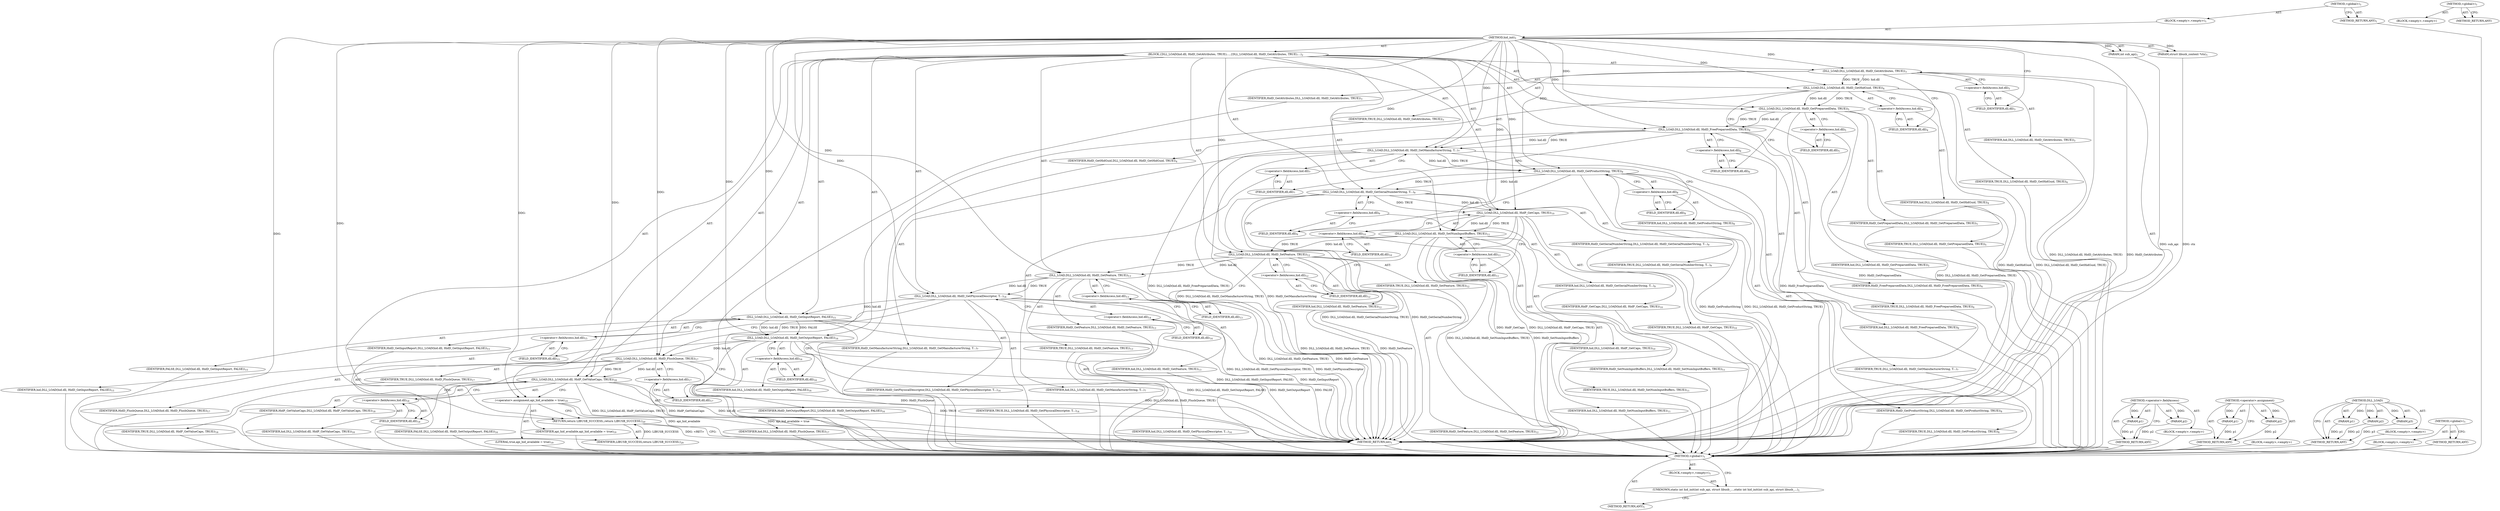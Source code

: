 digraph "&lt;global&gt;" {
vulnerable_6 [label=<(METHOD,&lt;global&gt;)<SUB>1</SUB>>];
vulnerable_7 [label=<(BLOCK,&lt;empty&gt;,&lt;empty&gt;)<SUB>1</SUB>>];
vulnerable_8 [label=<(METHOD,hid_init)<SUB>1</SUB>>];
vulnerable_9 [label=<(PARAM,int sub_api)<SUB>1</SUB>>];
vulnerable_10 [label=<(PARAM,struct libusb_context *ctx)<SUB>1</SUB>>];
vulnerable_11 [label=<(BLOCK,{
	DLL_LOAD(hid.dll, HidD_GetAttributes, TRUE);...,{
	DLL_LOAD(hid.dll, HidD_GetAttributes, TRUE);...)<SUB>2</SUB>>];
vulnerable_12 [label=<(DLL_LOAD,DLL_LOAD(hid.dll, HidD_GetAttributes, TRUE))<SUB>3</SUB>>];
vulnerable_13 [label=<(&lt;operator&gt;.fieldAccess,hid.dll)<SUB>3</SUB>>];
vulnerable_14 [label=<(IDENTIFIER,hid,DLL_LOAD(hid.dll, HidD_GetAttributes, TRUE))<SUB>3</SUB>>];
vulnerable_15 [label=<(FIELD_IDENTIFIER,dll,dll)<SUB>3</SUB>>];
vulnerable_16 [label=<(IDENTIFIER,HidD_GetAttributes,DLL_LOAD(hid.dll, HidD_GetAttributes, TRUE))<SUB>3</SUB>>];
vulnerable_17 [label=<(IDENTIFIER,TRUE,DLL_LOAD(hid.dll, HidD_GetAttributes, TRUE))<SUB>3</SUB>>];
vulnerable_18 [label=<(DLL_LOAD,DLL_LOAD(hid.dll, HidD_GetHidGuid, TRUE))<SUB>4</SUB>>];
vulnerable_19 [label=<(&lt;operator&gt;.fieldAccess,hid.dll)<SUB>4</SUB>>];
vulnerable_20 [label=<(IDENTIFIER,hid,DLL_LOAD(hid.dll, HidD_GetHidGuid, TRUE))<SUB>4</SUB>>];
vulnerable_21 [label=<(FIELD_IDENTIFIER,dll,dll)<SUB>4</SUB>>];
vulnerable_22 [label=<(IDENTIFIER,HidD_GetHidGuid,DLL_LOAD(hid.dll, HidD_GetHidGuid, TRUE))<SUB>4</SUB>>];
vulnerable_23 [label=<(IDENTIFIER,TRUE,DLL_LOAD(hid.dll, HidD_GetHidGuid, TRUE))<SUB>4</SUB>>];
vulnerable_24 [label=<(DLL_LOAD,DLL_LOAD(hid.dll, HidD_GetPreparsedData, TRUE))<SUB>5</SUB>>];
vulnerable_25 [label=<(&lt;operator&gt;.fieldAccess,hid.dll)<SUB>5</SUB>>];
vulnerable_26 [label=<(IDENTIFIER,hid,DLL_LOAD(hid.dll, HidD_GetPreparsedData, TRUE))<SUB>5</SUB>>];
vulnerable_27 [label=<(FIELD_IDENTIFIER,dll,dll)<SUB>5</SUB>>];
vulnerable_28 [label=<(IDENTIFIER,HidD_GetPreparsedData,DLL_LOAD(hid.dll, HidD_GetPreparsedData, TRUE))<SUB>5</SUB>>];
vulnerable_29 [label=<(IDENTIFIER,TRUE,DLL_LOAD(hid.dll, HidD_GetPreparsedData, TRUE))<SUB>5</SUB>>];
vulnerable_30 [label=<(DLL_LOAD,DLL_LOAD(hid.dll, HidD_FreePreparsedData, TRUE))<SUB>6</SUB>>];
vulnerable_31 [label=<(&lt;operator&gt;.fieldAccess,hid.dll)<SUB>6</SUB>>];
vulnerable_32 [label=<(IDENTIFIER,hid,DLL_LOAD(hid.dll, HidD_FreePreparsedData, TRUE))<SUB>6</SUB>>];
vulnerable_33 [label=<(FIELD_IDENTIFIER,dll,dll)<SUB>6</SUB>>];
vulnerable_34 [label=<(IDENTIFIER,HidD_FreePreparsedData,DLL_LOAD(hid.dll, HidD_FreePreparsedData, TRUE))<SUB>6</SUB>>];
vulnerable_35 [label=<(IDENTIFIER,TRUE,DLL_LOAD(hid.dll, HidD_FreePreparsedData, TRUE))<SUB>6</SUB>>];
vulnerable_36 [label=<(DLL_LOAD,DLL_LOAD(hid.dll, HidD_GetManufacturerString, T...)<SUB>7</SUB>>];
vulnerable_37 [label=<(&lt;operator&gt;.fieldAccess,hid.dll)<SUB>7</SUB>>];
vulnerable_38 [label=<(IDENTIFIER,hid,DLL_LOAD(hid.dll, HidD_GetManufacturerString, T...)<SUB>7</SUB>>];
vulnerable_39 [label=<(FIELD_IDENTIFIER,dll,dll)<SUB>7</SUB>>];
vulnerable_40 [label=<(IDENTIFIER,HidD_GetManufacturerString,DLL_LOAD(hid.dll, HidD_GetManufacturerString, T...)<SUB>7</SUB>>];
vulnerable_41 [label=<(IDENTIFIER,TRUE,DLL_LOAD(hid.dll, HidD_GetManufacturerString, T...)<SUB>7</SUB>>];
vulnerable_42 [label=<(DLL_LOAD,DLL_LOAD(hid.dll, HidD_GetProductString, TRUE))<SUB>8</SUB>>];
vulnerable_43 [label=<(&lt;operator&gt;.fieldAccess,hid.dll)<SUB>8</SUB>>];
vulnerable_44 [label=<(IDENTIFIER,hid,DLL_LOAD(hid.dll, HidD_GetProductString, TRUE))<SUB>8</SUB>>];
vulnerable_45 [label=<(FIELD_IDENTIFIER,dll,dll)<SUB>8</SUB>>];
vulnerable_46 [label=<(IDENTIFIER,HidD_GetProductString,DLL_LOAD(hid.dll, HidD_GetProductString, TRUE))<SUB>8</SUB>>];
vulnerable_47 [label=<(IDENTIFIER,TRUE,DLL_LOAD(hid.dll, HidD_GetProductString, TRUE))<SUB>8</SUB>>];
vulnerable_48 [label=<(DLL_LOAD,DLL_LOAD(hid.dll, HidD_GetSerialNumberString, T...)<SUB>9</SUB>>];
vulnerable_49 [label=<(&lt;operator&gt;.fieldAccess,hid.dll)<SUB>9</SUB>>];
vulnerable_50 [label=<(IDENTIFIER,hid,DLL_LOAD(hid.dll, HidD_GetSerialNumberString, T...)<SUB>9</SUB>>];
vulnerable_51 [label=<(FIELD_IDENTIFIER,dll,dll)<SUB>9</SUB>>];
vulnerable_52 [label=<(IDENTIFIER,HidD_GetSerialNumberString,DLL_LOAD(hid.dll, HidD_GetSerialNumberString, T...)<SUB>9</SUB>>];
vulnerable_53 [label=<(IDENTIFIER,TRUE,DLL_LOAD(hid.dll, HidD_GetSerialNumberString, T...)<SUB>9</SUB>>];
vulnerable_54 [label=<(DLL_LOAD,DLL_LOAD(hid.dll, HidP_GetCaps, TRUE))<SUB>10</SUB>>];
vulnerable_55 [label=<(&lt;operator&gt;.fieldAccess,hid.dll)<SUB>10</SUB>>];
vulnerable_56 [label=<(IDENTIFIER,hid,DLL_LOAD(hid.dll, HidP_GetCaps, TRUE))<SUB>10</SUB>>];
vulnerable_57 [label=<(FIELD_IDENTIFIER,dll,dll)<SUB>10</SUB>>];
vulnerable_58 [label=<(IDENTIFIER,HidP_GetCaps,DLL_LOAD(hid.dll, HidP_GetCaps, TRUE))<SUB>10</SUB>>];
vulnerable_59 [label=<(IDENTIFIER,TRUE,DLL_LOAD(hid.dll, HidP_GetCaps, TRUE))<SUB>10</SUB>>];
vulnerable_60 [label=<(DLL_LOAD,DLL_LOAD(hid.dll, HidD_SetNumInputBuffers, TRUE))<SUB>11</SUB>>];
vulnerable_61 [label=<(&lt;operator&gt;.fieldAccess,hid.dll)<SUB>11</SUB>>];
vulnerable_62 [label=<(IDENTIFIER,hid,DLL_LOAD(hid.dll, HidD_SetNumInputBuffers, TRUE))<SUB>11</SUB>>];
vulnerable_63 [label=<(FIELD_IDENTIFIER,dll,dll)<SUB>11</SUB>>];
vulnerable_64 [label=<(IDENTIFIER,HidD_SetNumInputBuffers,DLL_LOAD(hid.dll, HidD_SetNumInputBuffers, TRUE))<SUB>11</SUB>>];
vulnerable_65 [label=<(IDENTIFIER,TRUE,DLL_LOAD(hid.dll, HidD_SetNumInputBuffers, TRUE))<SUB>11</SUB>>];
vulnerable_66 [label=<(DLL_LOAD,DLL_LOAD(hid.dll, HidD_SetFeature, TRUE))<SUB>12</SUB>>];
vulnerable_67 [label=<(&lt;operator&gt;.fieldAccess,hid.dll)<SUB>12</SUB>>];
vulnerable_68 [label=<(IDENTIFIER,hid,DLL_LOAD(hid.dll, HidD_SetFeature, TRUE))<SUB>12</SUB>>];
vulnerable_69 [label=<(FIELD_IDENTIFIER,dll,dll)<SUB>12</SUB>>];
vulnerable_70 [label=<(IDENTIFIER,HidD_SetFeature,DLL_LOAD(hid.dll, HidD_SetFeature, TRUE))<SUB>12</SUB>>];
vulnerable_71 [label=<(IDENTIFIER,TRUE,DLL_LOAD(hid.dll, HidD_SetFeature, TRUE))<SUB>12</SUB>>];
vulnerable_72 [label=<(DLL_LOAD,DLL_LOAD(hid.dll, HidD_GetFeature, TRUE))<SUB>13</SUB>>];
vulnerable_73 [label=<(&lt;operator&gt;.fieldAccess,hid.dll)<SUB>13</SUB>>];
vulnerable_74 [label=<(IDENTIFIER,hid,DLL_LOAD(hid.dll, HidD_GetFeature, TRUE))<SUB>13</SUB>>];
vulnerable_75 [label=<(FIELD_IDENTIFIER,dll,dll)<SUB>13</SUB>>];
vulnerable_76 [label=<(IDENTIFIER,HidD_GetFeature,DLL_LOAD(hid.dll, HidD_GetFeature, TRUE))<SUB>13</SUB>>];
vulnerable_77 [label=<(IDENTIFIER,TRUE,DLL_LOAD(hid.dll, HidD_GetFeature, TRUE))<SUB>13</SUB>>];
vulnerable_78 [label=<(DLL_LOAD,DLL_LOAD(hid.dll, HidD_GetPhysicalDescriptor, T...)<SUB>14</SUB>>];
vulnerable_79 [label=<(&lt;operator&gt;.fieldAccess,hid.dll)<SUB>14</SUB>>];
vulnerable_80 [label=<(IDENTIFIER,hid,DLL_LOAD(hid.dll, HidD_GetPhysicalDescriptor, T...)<SUB>14</SUB>>];
vulnerable_81 [label=<(FIELD_IDENTIFIER,dll,dll)<SUB>14</SUB>>];
vulnerable_82 [label=<(IDENTIFIER,HidD_GetPhysicalDescriptor,DLL_LOAD(hid.dll, HidD_GetPhysicalDescriptor, T...)<SUB>14</SUB>>];
vulnerable_83 [label=<(IDENTIFIER,TRUE,DLL_LOAD(hid.dll, HidD_GetPhysicalDescriptor, T...)<SUB>14</SUB>>];
vulnerable_84 [label=<(DLL_LOAD,DLL_LOAD(hid.dll, HidD_GetInputReport, FALSE))<SUB>15</SUB>>];
vulnerable_85 [label=<(&lt;operator&gt;.fieldAccess,hid.dll)<SUB>15</SUB>>];
vulnerable_86 [label=<(IDENTIFIER,hid,DLL_LOAD(hid.dll, HidD_GetInputReport, FALSE))<SUB>15</SUB>>];
vulnerable_87 [label=<(FIELD_IDENTIFIER,dll,dll)<SUB>15</SUB>>];
vulnerable_88 [label=<(IDENTIFIER,HidD_GetInputReport,DLL_LOAD(hid.dll, HidD_GetInputReport, FALSE))<SUB>15</SUB>>];
vulnerable_89 [label=<(IDENTIFIER,FALSE,DLL_LOAD(hid.dll, HidD_GetInputReport, FALSE))<SUB>15</SUB>>];
vulnerable_90 [label=<(DLL_LOAD,DLL_LOAD(hid.dll, HidD_SetOutputReport, FALSE))<SUB>16</SUB>>];
vulnerable_91 [label=<(&lt;operator&gt;.fieldAccess,hid.dll)<SUB>16</SUB>>];
vulnerable_92 [label=<(IDENTIFIER,hid,DLL_LOAD(hid.dll, HidD_SetOutputReport, FALSE))<SUB>16</SUB>>];
vulnerable_93 [label=<(FIELD_IDENTIFIER,dll,dll)<SUB>16</SUB>>];
vulnerable_94 [label=<(IDENTIFIER,HidD_SetOutputReport,DLL_LOAD(hid.dll, HidD_SetOutputReport, FALSE))<SUB>16</SUB>>];
vulnerable_95 [label=<(IDENTIFIER,FALSE,DLL_LOAD(hid.dll, HidD_SetOutputReport, FALSE))<SUB>16</SUB>>];
vulnerable_96 [label=<(DLL_LOAD,DLL_LOAD(hid.dll, HidD_FlushQueue, TRUE))<SUB>17</SUB>>];
vulnerable_97 [label=<(&lt;operator&gt;.fieldAccess,hid.dll)<SUB>17</SUB>>];
vulnerable_98 [label=<(IDENTIFIER,hid,DLL_LOAD(hid.dll, HidD_FlushQueue, TRUE))<SUB>17</SUB>>];
vulnerable_99 [label=<(FIELD_IDENTIFIER,dll,dll)<SUB>17</SUB>>];
vulnerable_100 [label=<(IDENTIFIER,HidD_FlushQueue,DLL_LOAD(hid.dll, HidD_FlushQueue, TRUE))<SUB>17</SUB>>];
vulnerable_101 [label=<(IDENTIFIER,TRUE,DLL_LOAD(hid.dll, HidD_FlushQueue, TRUE))<SUB>17</SUB>>];
vulnerable_102 [label=<(DLL_LOAD,DLL_LOAD(hid.dll, HidP_GetValueCaps, TRUE))<SUB>18</SUB>>];
vulnerable_103 [label=<(&lt;operator&gt;.fieldAccess,hid.dll)<SUB>18</SUB>>];
vulnerable_104 [label=<(IDENTIFIER,hid,DLL_LOAD(hid.dll, HidP_GetValueCaps, TRUE))<SUB>18</SUB>>];
vulnerable_105 [label=<(FIELD_IDENTIFIER,dll,dll)<SUB>18</SUB>>];
vulnerable_106 [label=<(IDENTIFIER,HidP_GetValueCaps,DLL_LOAD(hid.dll, HidP_GetValueCaps, TRUE))<SUB>18</SUB>>];
vulnerable_107 [label=<(IDENTIFIER,TRUE,DLL_LOAD(hid.dll, HidP_GetValueCaps, TRUE))<SUB>18</SUB>>];
vulnerable_108 [label=<(&lt;operator&gt;.assignment,api_hid_available = true)<SUB>19</SUB>>];
vulnerable_109 [label=<(IDENTIFIER,api_hid_available,api_hid_available = true)<SUB>19</SUB>>];
vulnerable_110 [label=<(LITERAL,true,api_hid_available = true)<SUB>19</SUB>>];
vulnerable_111 [label=<(RETURN,return LIBUSB_SUCCESS;,return LIBUSB_SUCCESS;)<SUB>20</SUB>>];
vulnerable_112 [label=<(IDENTIFIER,LIBUSB_SUCCESS,return LIBUSB_SUCCESS;)<SUB>20</SUB>>];
vulnerable_113 [label=<(METHOD_RETURN,int)<SUB>1</SUB>>];
vulnerable_115 [label=<(METHOD_RETURN,ANY)<SUB>1</SUB>>];
vulnerable_140 [label=<(METHOD,&lt;operator&gt;.fieldAccess)>];
vulnerable_141 [label=<(PARAM,p1)>];
vulnerable_142 [label=<(PARAM,p2)>];
vulnerable_143 [label=<(BLOCK,&lt;empty&gt;,&lt;empty&gt;)>];
vulnerable_144 [label=<(METHOD_RETURN,ANY)>];
vulnerable_145 [label=<(METHOD,&lt;operator&gt;.assignment)>];
vulnerable_146 [label=<(PARAM,p1)>];
vulnerable_147 [label=<(PARAM,p2)>];
vulnerable_148 [label=<(BLOCK,&lt;empty&gt;,&lt;empty&gt;)>];
vulnerable_149 [label=<(METHOD_RETURN,ANY)>];
vulnerable_134 [label=<(METHOD,DLL_LOAD)>];
vulnerable_135 [label=<(PARAM,p1)>];
vulnerable_136 [label=<(PARAM,p2)>];
vulnerable_137 [label=<(PARAM,p3)>];
vulnerable_138 [label=<(BLOCK,&lt;empty&gt;,&lt;empty&gt;)>];
vulnerable_139 [label=<(METHOD_RETURN,ANY)>];
vulnerable_128 [label=<(METHOD,&lt;global&gt;)<SUB>1</SUB>>];
vulnerable_129 [label=<(BLOCK,&lt;empty&gt;,&lt;empty&gt;)>];
vulnerable_130 [label=<(METHOD_RETURN,ANY)>];
fixed_6 [label=<(METHOD,&lt;global&gt;)<SUB>1</SUB>>];
fixed_7 [label=<(BLOCK,&lt;empty&gt;,&lt;empty&gt;)<SUB>1</SUB>>];
fixed_8 [label=<(UNKNOWN,static int hid_init(int sub_api, struct libusb_...,static int hid_init(int sub_api, struct libusb_...)<SUB>1</SUB>>];
fixed_9 [label=<(METHOD_RETURN,ANY)<SUB>1</SUB>>];
fixed_14 [label=<(METHOD,&lt;global&gt;)<SUB>1</SUB>>];
fixed_15 [label=<(BLOCK,&lt;empty&gt;,&lt;empty&gt;)>];
fixed_16 [label=<(METHOD_RETURN,ANY)>];
vulnerable_6 -> vulnerable_7  [key=0, label="AST: "];
vulnerable_6 -> vulnerable_115  [key=0, label="AST: "];
vulnerable_6 -> vulnerable_115  [key=1, label="CFG: "];
vulnerable_7 -> vulnerable_8  [key=0, label="AST: "];
vulnerable_8 -> vulnerable_9  [key=0, label="AST: "];
vulnerable_8 -> vulnerable_9  [key=1, label="DDG: "];
vulnerable_8 -> vulnerable_10  [key=0, label="AST: "];
vulnerable_8 -> vulnerable_10  [key=1, label="DDG: "];
vulnerable_8 -> vulnerable_11  [key=0, label="AST: "];
vulnerable_8 -> vulnerable_113  [key=0, label="AST: "];
vulnerable_8 -> vulnerable_15  [key=0, label="CFG: "];
vulnerable_8 -> vulnerable_108  [key=0, label="DDG: "];
vulnerable_8 -> vulnerable_111  [key=0, label="DDG: "];
vulnerable_8 -> vulnerable_12  [key=0, label="DDG: "];
vulnerable_8 -> vulnerable_18  [key=0, label="DDG: "];
vulnerable_8 -> vulnerable_24  [key=0, label="DDG: "];
vulnerable_8 -> vulnerable_30  [key=0, label="DDG: "];
vulnerable_8 -> vulnerable_36  [key=0, label="DDG: "];
vulnerable_8 -> vulnerable_42  [key=0, label="DDG: "];
vulnerable_8 -> vulnerable_48  [key=0, label="DDG: "];
vulnerable_8 -> vulnerable_54  [key=0, label="DDG: "];
vulnerable_8 -> vulnerable_60  [key=0, label="DDG: "];
vulnerable_8 -> vulnerable_66  [key=0, label="DDG: "];
vulnerable_8 -> vulnerable_72  [key=0, label="DDG: "];
vulnerable_8 -> vulnerable_78  [key=0, label="DDG: "];
vulnerable_8 -> vulnerable_84  [key=0, label="DDG: "];
vulnerable_8 -> vulnerable_90  [key=0, label="DDG: "];
vulnerable_8 -> vulnerable_96  [key=0, label="DDG: "];
vulnerable_8 -> vulnerable_102  [key=0, label="DDG: "];
vulnerable_8 -> vulnerable_112  [key=0, label="DDG: "];
vulnerable_9 -> vulnerable_113  [key=0, label="DDG: sub_api"];
vulnerable_10 -> vulnerable_113  [key=0, label="DDG: ctx"];
vulnerable_11 -> vulnerable_12  [key=0, label="AST: "];
vulnerable_11 -> vulnerable_18  [key=0, label="AST: "];
vulnerable_11 -> vulnerable_24  [key=0, label="AST: "];
vulnerable_11 -> vulnerable_30  [key=0, label="AST: "];
vulnerable_11 -> vulnerable_36  [key=0, label="AST: "];
vulnerable_11 -> vulnerable_42  [key=0, label="AST: "];
vulnerable_11 -> vulnerable_48  [key=0, label="AST: "];
vulnerable_11 -> vulnerable_54  [key=0, label="AST: "];
vulnerable_11 -> vulnerable_60  [key=0, label="AST: "];
vulnerable_11 -> vulnerable_66  [key=0, label="AST: "];
vulnerable_11 -> vulnerable_72  [key=0, label="AST: "];
vulnerable_11 -> vulnerable_78  [key=0, label="AST: "];
vulnerable_11 -> vulnerable_84  [key=0, label="AST: "];
vulnerable_11 -> vulnerable_90  [key=0, label="AST: "];
vulnerable_11 -> vulnerable_96  [key=0, label="AST: "];
vulnerable_11 -> vulnerable_102  [key=0, label="AST: "];
vulnerable_11 -> vulnerable_108  [key=0, label="AST: "];
vulnerable_11 -> vulnerable_111  [key=0, label="AST: "];
vulnerable_12 -> vulnerable_13  [key=0, label="AST: "];
vulnerable_12 -> vulnerable_16  [key=0, label="AST: "];
vulnerable_12 -> vulnerable_17  [key=0, label="AST: "];
vulnerable_12 -> vulnerable_21  [key=0, label="CFG: "];
vulnerable_12 -> vulnerable_113  [key=0, label="DDG: DLL_LOAD(hid.dll, HidD_GetAttributes, TRUE)"];
vulnerable_12 -> vulnerable_113  [key=1, label="DDG: HidD_GetAttributes"];
vulnerable_12 -> vulnerable_18  [key=0, label="DDG: hid.dll"];
vulnerable_12 -> vulnerable_18  [key=1, label="DDG: TRUE"];
vulnerable_13 -> vulnerable_14  [key=0, label="AST: "];
vulnerable_13 -> vulnerable_15  [key=0, label="AST: "];
vulnerable_13 -> vulnerable_12  [key=0, label="CFG: "];
vulnerable_14 -> fixed_6  [key=0];
vulnerable_15 -> vulnerable_13  [key=0, label="CFG: "];
vulnerable_16 -> fixed_6  [key=0];
vulnerable_17 -> fixed_6  [key=0];
vulnerable_18 -> vulnerable_19  [key=0, label="AST: "];
vulnerable_18 -> vulnerable_22  [key=0, label="AST: "];
vulnerable_18 -> vulnerable_23  [key=0, label="AST: "];
vulnerable_18 -> vulnerable_27  [key=0, label="CFG: "];
vulnerable_18 -> vulnerable_113  [key=0, label="DDG: DLL_LOAD(hid.dll, HidD_GetHidGuid, TRUE)"];
vulnerable_18 -> vulnerable_113  [key=1, label="DDG: HidD_GetHidGuid"];
vulnerable_18 -> vulnerable_24  [key=0, label="DDG: hid.dll"];
vulnerable_18 -> vulnerable_24  [key=1, label="DDG: TRUE"];
vulnerable_19 -> vulnerable_20  [key=0, label="AST: "];
vulnerable_19 -> vulnerable_21  [key=0, label="AST: "];
vulnerable_19 -> vulnerable_18  [key=0, label="CFG: "];
vulnerable_20 -> fixed_6  [key=0];
vulnerable_21 -> vulnerable_19  [key=0, label="CFG: "];
vulnerable_22 -> fixed_6  [key=0];
vulnerable_23 -> fixed_6  [key=0];
vulnerable_24 -> vulnerable_25  [key=0, label="AST: "];
vulnerable_24 -> vulnerable_28  [key=0, label="AST: "];
vulnerable_24 -> vulnerable_29  [key=0, label="AST: "];
vulnerable_24 -> vulnerable_33  [key=0, label="CFG: "];
vulnerable_24 -> vulnerable_113  [key=0, label="DDG: DLL_LOAD(hid.dll, HidD_GetPreparsedData, TRUE)"];
vulnerable_24 -> vulnerable_113  [key=1, label="DDG: HidD_GetPreparsedData"];
vulnerable_24 -> vulnerable_30  [key=0, label="DDG: hid.dll"];
vulnerable_24 -> vulnerable_30  [key=1, label="DDG: TRUE"];
vulnerable_25 -> vulnerable_26  [key=0, label="AST: "];
vulnerable_25 -> vulnerable_27  [key=0, label="AST: "];
vulnerable_25 -> vulnerable_24  [key=0, label="CFG: "];
vulnerable_26 -> fixed_6  [key=0];
vulnerable_27 -> vulnerable_25  [key=0, label="CFG: "];
vulnerable_28 -> fixed_6  [key=0];
vulnerable_29 -> fixed_6  [key=0];
vulnerable_30 -> vulnerable_31  [key=0, label="AST: "];
vulnerable_30 -> vulnerable_34  [key=0, label="AST: "];
vulnerable_30 -> vulnerable_35  [key=0, label="AST: "];
vulnerable_30 -> vulnerable_39  [key=0, label="CFG: "];
vulnerable_30 -> vulnerable_113  [key=0, label="DDG: DLL_LOAD(hid.dll, HidD_FreePreparsedData, TRUE)"];
vulnerable_30 -> vulnerable_113  [key=1, label="DDG: HidD_FreePreparsedData"];
vulnerable_30 -> vulnerable_36  [key=0, label="DDG: hid.dll"];
vulnerable_30 -> vulnerable_36  [key=1, label="DDG: TRUE"];
vulnerable_31 -> vulnerable_32  [key=0, label="AST: "];
vulnerable_31 -> vulnerable_33  [key=0, label="AST: "];
vulnerable_31 -> vulnerable_30  [key=0, label="CFG: "];
vulnerable_32 -> fixed_6  [key=0];
vulnerable_33 -> vulnerable_31  [key=0, label="CFG: "];
vulnerable_34 -> fixed_6  [key=0];
vulnerable_35 -> fixed_6  [key=0];
vulnerable_36 -> vulnerable_37  [key=0, label="AST: "];
vulnerable_36 -> vulnerable_40  [key=0, label="AST: "];
vulnerable_36 -> vulnerable_41  [key=0, label="AST: "];
vulnerable_36 -> vulnerable_45  [key=0, label="CFG: "];
vulnerable_36 -> vulnerable_113  [key=0, label="DDG: DLL_LOAD(hid.dll, HidD_GetManufacturerString, TRUE)"];
vulnerable_36 -> vulnerable_113  [key=1, label="DDG: HidD_GetManufacturerString"];
vulnerable_36 -> vulnerable_42  [key=0, label="DDG: hid.dll"];
vulnerable_36 -> vulnerable_42  [key=1, label="DDG: TRUE"];
vulnerable_37 -> vulnerable_38  [key=0, label="AST: "];
vulnerable_37 -> vulnerable_39  [key=0, label="AST: "];
vulnerable_37 -> vulnerable_36  [key=0, label="CFG: "];
vulnerable_38 -> fixed_6  [key=0];
vulnerable_39 -> vulnerable_37  [key=0, label="CFG: "];
vulnerable_40 -> fixed_6  [key=0];
vulnerable_41 -> fixed_6  [key=0];
vulnerable_42 -> vulnerable_43  [key=0, label="AST: "];
vulnerable_42 -> vulnerable_46  [key=0, label="AST: "];
vulnerable_42 -> vulnerable_47  [key=0, label="AST: "];
vulnerable_42 -> vulnerable_51  [key=0, label="CFG: "];
vulnerable_42 -> vulnerable_113  [key=0, label="DDG: DLL_LOAD(hid.dll, HidD_GetProductString, TRUE)"];
vulnerable_42 -> vulnerable_113  [key=1, label="DDG: HidD_GetProductString"];
vulnerable_42 -> vulnerable_48  [key=0, label="DDG: hid.dll"];
vulnerable_42 -> vulnerable_48  [key=1, label="DDG: TRUE"];
vulnerable_43 -> vulnerable_44  [key=0, label="AST: "];
vulnerable_43 -> vulnerable_45  [key=0, label="AST: "];
vulnerable_43 -> vulnerable_42  [key=0, label="CFG: "];
vulnerable_44 -> fixed_6  [key=0];
vulnerable_45 -> vulnerable_43  [key=0, label="CFG: "];
vulnerable_46 -> fixed_6  [key=0];
vulnerable_47 -> fixed_6  [key=0];
vulnerable_48 -> vulnerable_49  [key=0, label="AST: "];
vulnerable_48 -> vulnerable_52  [key=0, label="AST: "];
vulnerable_48 -> vulnerable_53  [key=0, label="AST: "];
vulnerable_48 -> vulnerable_57  [key=0, label="CFG: "];
vulnerable_48 -> vulnerable_113  [key=0, label="DDG: DLL_LOAD(hid.dll, HidD_GetSerialNumberString, TRUE)"];
vulnerable_48 -> vulnerable_113  [key=1, label="DDG: HidD_GetSerialNumberString"];
vulnerable_48 -> vulnerable_54  [key=0, label="DDG: hid.dll"];
vulnerable_48 -> vulnerable_54  [key=1, label="DDG: TRUE"];
vulnerable_49 -> vulnerable_50  [key=0, label="AST: "];
vulnerable_49 -> vulnerable_51  [key=0, label="AST: "];
vulnerable_49 -> vulnerable_48  [key=0, label="CFG: "];
vulnerable_50 -> fixed_6  [key=0];
vulnerable_51 -> vulnerable_49  [key=0, label="CFG: "];
vulnerable_52 -> fixed_6  [key=0];
vulnerable_53 -> fixed_6  [key=0];
vulnerable_54 -> vulnerable_55  [key=0, label="AST: "];
vulnerable_54 -> vulnerable_58  [key=0, label="AST: "];
vulnerable_54 -> vulnerable_59  [key=0, label="AST: "];
vulnerable_54 -> vulnerable_63  [key=0, label="CFG: "];
vulnerable_54 -> vulnerable_113  [key=0, label="DDG: DLL_LOAD(hid.dll, HidP_GetCaps, TRUE)"];
vulnerable_54 -> vulnerable_113  [key=1, label="DDG: HidP_GetCaps"];
vulnerable_54 -> vulnerable_60  [key=0, label="DDG: hid.dll"];
vulnerable_54 -> vulnerable_60  [key=1, label="DDG: TRUE"];
vulnerable_55 -> vulnerable_56  [key=0, label="AST: "];
vulnerable_55 -> vulnerable_57  [key=0, label="AST: "];
vulnerable_55 -> vulnerable_54  [key=0, label="CFG: "];
vulnerable_56 -> fixed_6  [key=0];
vulnerable_57 -> vulnerable_55  [key=0, label="CFG: "];
vulnerable_58 -> fixed_6  [key=0];
vulnerable_59 -> fixed_6  [key=0];
vulnerable_60 -> vulnerable_61  [key=0, label="AST: "];
vulnerable_60 -> vulnerable_64  [key=0, label="AST: "];
vulnerable_60 -> vulnerable_65  [key=0, label="AST: "];
vulnerable_60 -> vulnerable_69  [key=0, label="CFG: "];
vulnerable_60 -> vulnerable_113  [key=0, label="DDG: DLL_LOAD(hid.dll, HidD_SetNumInputBuffers, TRUE)"];
vulnerable_60 -> vulnerable_113  [key=1, label="DDG: HidD_SetNumInputBuffers"];
vulnerable_60 -> vulnerable_66  [key=0, label="DDG: hid.dll"];
vulnerable_60 -> vulnerable_66  [key=1, label="DDG: TRUE"];
vulnerable_61 -> vulnerable_62  [key=0, label="AST: "];
vulnerable_61 -> vulnerable_63  [key=0, label="AST: "];
vulnerable_61 -> vulnerable_60  [key=0, label="CFG: "];
vulnerable_62 -> fixed_6  [key=0];
vulnerable_63 -> vulnerable_61  [key=0, label="CFG: "];
vulnerable_64 -> fixed_6  [key=0];
vulnerable_65 -> fixed_6  [key=0];
vulnerable_66 -> vulnerable_67  [key=0, label="AST: "];
vulnerable_66 -> vulnerable_70  [key=0, label="AST: "];
vulnerable_66 -> vulnerable_71  [key=0, label="AST: "];
vulnerable_66 -> vulnerable_75  [key=0, label="CFG: "];
vulnerable_66 -> vulnerable_113  [key=0, label="DDG: DLL_LOAD(hid.dll, HidD_SetFeature, TRUE)"];
vulnerable_66 -> vulnerable_113  [key=1, label="DDG: HidD_SetFeature"];
vulnerable_66 -> vulnerable_72  [key=0, label="DDG: hid.dll"];
vulnerable_66 -> vulnerable_72  [key=1, label="DDG: TRUE"];
vulnerable_67 -> vulnerable_68  [key=0, label="AST: "];
vulnerable_67 -> vulnerable_69  [key=0, label="AST: "];
vulnerable_67 -> vulnerable_66  [key=0, label="CFG: "];
vulnerable_68 -> fixed_6  [key=0];
vulnerable_69 -> vulnerable_67  [key=0, label="CFG: "];
vulnerable_70 -> fixed_6  [key=0];
vulnerable_71 -> fixed_6  [key=0];
vulnerable_72 -> vulnerable_73  [key=0, label="AST: "];
vulnerable_72 -> vulnerable_76  [key=0, label="AST: "];
vulnerable_72 -> vulnerable_77  [key=0, label="AST: "];
vulnerable_72 -> vulnerable_81  [key=0, label="CFG: "];
vulnerable_72 -> vulnerable_113  [key=0, label="DDG: DLL_LOAD(hid.dll, HidD_GetFeature, TRUE)"];
vulnerable_72 -> vulnerable_113  [key=1, label="DDG: HidD_GetFeature"];
vulnerable_72 -> vulnerable_78  [key=0, label="DDG: hid.dll"];
vulnerable_72 -> vulnerable_78  [key=1, label="DDG: TRUE"];
vulnerable_73 -> vulnerable_74  [key=0, label="AST: "];
vulnerable_73 -> vulnerable_75  [key=0, label="AST: "];
vulnerable_73 -> vulnerable_72  [key=0, label="CFG: "];
vulnerable_74 -> fixed_6  [key=0];
vulnerable_75 -> vulnerable_73  [key=0, label="CFG: "];
vulnerable_76 -> fixed_6  [key=0];
vulnerable_77 -> fixed_6  [key=0];
vulnerable_78 -> vulnerable_79  [key=0, label="AST: "];
vulnerable_78 -> vulnerable_82  [key=0, label="AST: "];
vulnerable_78 -> vulnerable_83  [key=0, label="AST: "];
vulnerable_78 -> vulnerable_87  [key=0, label="CFG: "];
vulnerable_78 -> vulnerable_113  [key=0, label="DDG: DLL_LOAD(hid.dll, HidD_GetPhysicalDescriptor, TRUE)"];
vulnerable_78 -> vulnerable_113  [key=1, label="DDG: HidD_GetPhysicalDescriptor"];
vulnerable_78 -> vulnerable_84  [key=0, label="DDG: hid.dll"];
vulnerable_78 -> vulnerable_96  [key=0, label="DDG: TRUE"];
vulnerable_79 -> vulnerable_80  [key=0, label="AST: "];
vulnerable_79 -> vulnerable_81  [key=0, label="AST: "];
vulnerable_79 -> vulnerable_78  [key=0, label="CFG: "];
vulnerable_80 -> fixed_6  [key=0];
vulnerable_81 -> vulnerable_79  [key=0, label="CFG: "];
vulnerable_82 -> fixed_6  [key=0];
vulnerable_83 -> fixed_6  [key=0];
vulnerable_84 -> vulnerable_85  [key=0, label="AST: "];
vulnerable_84 -> vulnerable_88  [key=0, label="AST: "];
vulnerable_84 -> vulnerable_89  [key=0, label="AST: "];
vulnerable_84 -> vulnerable_93  [key=0, label="CFG: "];
vulnerable_84 -> vulnerable_113  [key=0, label="DDG: DLL_LOAD(hid.dll, HidD_GetInputReport, FALSE)"];
vulnerable_84 -> vulnerable_113  [key=1, label="DDG: HidD_GetInputReport"];
vulnerable_84 -> vulnerable_90  [key=0, label="DDG: hid.dll"];
vulnerable_84 -> vulnerable_90  [key=1, label="DDG: FALSE"];
vulnerable_85 -> vulnerable_86  [key=0, label="AST: "];
vulnerable_85 -> vulnerable_87  [key=0, label="AST: "];
vulnerable_85 -> vulnerable_84  [key=0, label="CFG: "];
vulnerable_86 -> fixed_6  [key=0];
vulnerable_87 -> vulnerable_85  [key=0, label="CFG: "];
vulnerable_88 -> fixed_6  [key=0];
vulnerable_89 -> fixed_6  [key=0];
vulnerable_90 -> vulnerable_91  [key=0, label="AST: "];
vulnerable_90 -> vulnerable_94  [key=0, label="AST: "];
vulnerable_90 -> vulnerable_95  [key=0, label="AST: "];
vulnerable_90 -> vulnerable_99  [key=0, label="CFG: "];
vulnerable_90 -> vulnerable_113  [key=0, label="DDG: FALSE"];
vulnerable_90 -> vulnerable_113  [key=1, label="DDG: DLL_LOAD(hid.dll, HidD_SetOutputReport, FALSE)"];
vulnerable_90 -> vulnerable_113  [key=2, label="DDG: HidD_SetOutputReport"];
vulnerable_90 -> vulnerable_96  [key=0, label="DDG: hid.dll"];
vulnerable_91 -> vulnerable_92  [key=0, label="AST: "];
vulnerable_91 -> vulnerable_93  [key=0, label="AST: "];
vulnerable_91 -> vulnerable_90  [key=0, label="CFG: "];
vulnerable_92 -> fixed_6  [key=0];
vulnerable_93 -> vulnerable_91  [key=0, label="CFG: "];
vulnerable_94 -> fixed_6  [key=0];
vulnerable_95 -> fixed_6  [key=0];
vulnerable_96 -> vulnerable_97  [key=0, label="AST: "];
vulnerable_96 -> vulnerable_100  [key=0, label="AST: "];
vulnerable_96 -> vulnerable_101  [key=0, label="AST: "];
vulnerable_96 -> vulnerable_105  [key=0, label="CFG: "];
vulnerable_96 -> vulnerable_113  [key=0, label="DDG: DLL_LOAD(hid.dll, HidD_FlushQueue, TRUE)"];
vulnerable_96 -> vulnerable_113  [key=1, label="DDG: HidD_FlushQueue"];
vulnerable_96 -> vulnerable_102  [key=0, label="DDG: hid.dll"];
vulnerable_96 -> vulnerable_102  [key=1, label="DDG: TRUE"];
vulnerable_97 -> vulnerable_98  [key=0, label="AST: "];
vulnerable_97 -> vulnerable_99  [key=0, label="AST: "];
vulnerable_97 -> vulnerable_96  [key=0, label="CFG: "];
vulnerable_98 -> fixed_6  [key=0];
vulnerable_99 -> vulnerable_97  [key=0, label="CFG: "];
vulnerable_100 -> fixed_6  [key=0];
vulnerable_101 -> fixed_6  [key=0];
vulnerable_102 -> vulnerable_103  [key=0, label="AST: "];
vulnerable_102 -> vulnerable_106  [key=0, label="AST: "];
vulnerable_102 -> vulnerable_107  [key=0, label="AST: "];
vulnerable_102 -> vulnerable_108  [key=0, label="CFG: "];
vulnerable_102 -> vulnerable_113  [key=0, label="DDG: hid.dll"];
vulnerable_102 -> vulnerable_113  [key=1, label="DDG: TRUE"];
vulnerable_102 -> vulnerable_113  [key=2, label="DDG: DLL_LOAD(hid.dll, HidP_GetValueCaps, TRUE)"];
vulnerable_102 -> vulnerable_113  [key=3, label="DDG: HidP_GetValueCaps"];
vulnerable_103 -> vulnerable_104  [key=0, label="AST: "];
vulnerable_103 -> vulnerable_105  [key=0, label="AST: "];
vulnerable_103 -> vulnerable_102  [key=0, label="CFG: "];
vulnerable_104 -> fixed_6  [key=0];
vulnerable_105 -> vulnerable_103  [key=0, label="CFG: "];
vulnerable_106 -> fixed_6  [key=0];
vulnerable_107 -> fixed_6  [key=0];
vulnerable_108 -> vulnerable_109  [key=0, label="AST: "];
vulnerable_108 -> vulnerable_110  [key=0, label="AST: "];
vulnerable_108 -> vulnerable_111  [key=0, label="CFG: "];
vulnerable_108 -> vulnerable_113  [key=0, label="DDG: api_hid_available = true"];
vulnerable_108 -> vulnerable_113  [key=1, label="DDG: api_hid_available"];
vulnerable_109 -> fixed_6  [key=0];
vulnerable_110 -> fixed_6  [key=0];
vulnerable_111 -> vulnerable_112  [key=0, label="AST: "];
vulnerable_111 -> vulnerable_113  [key=0, label="CFG: "];
vulnerable_111 -> vulnerable_113  [key=1, label="DDG: &lt;RET&gt;"];
vulnerable_112 -> vulnerable_111  [key=0, label="DDG: LIBUSB_SUCCESS"];
vulnerable_113 -> fixed_6  [key=0];
vulnerable_115 -> fixed_6  [key=0];
vulnerable_140 -> vulnerable_141  [key=0, label="AST: "];
vulnerable_140 -> vulnerable_141  [key=1, label="DDG: "];
vulnerable_140 -> vulnerable_143  [key=0, label="AST: "];
vulnerable_140 -> vulnerable_142  [key=0, label="AST: "];
vulnerable_140 -> vulnerable_142  [key=1, label="DDG: "];
vulnerable_140 -> vulnerable_144  [key=0, label="AST: "];
vulnerable_140 -> vulnerable_144  [key=1, label="CFG: "];
vulnerable_141 -> vulnerable_144  [key=0, label="DDG: p1"];
vulnerable_142 -> vulnerable_144  [key=0, label="DDG: p2"];
vulnerable_143 -> fixed_6  [key=0];
vulnerable_144 -> fixed_6  [key=0];
vulnerable_145 -> vulnerable_146  [key=0, label="AST: "];
vulnerable_145 -> vulnerable_146  [key=1, label="DDG: "];
vulnerable_145 -> vulnerable_148  [key=0, label="AST: "];
vulnerable_145 -> vulnerable_147  [key=0, label="AST: "];
vulnerable_145 -> vulnerable_147  [key=1, label="DDG: "];
vulnerable_145 -> vulnerable_149  [key=0, label="AST: "];
vulnerable_145 -> vulnerable_149  [key=1, label="CFG: "];
vulnerable_146 -> vulnerable_149  [key=0, label="DDG: p1"];
vulnerable_147 -> vulnerable_149  [key=0, label="DDG: p2"];
vulnerable_148 -> fixed_6  [key=0];
vulnerable_149 -> fixed_6  [key=0];
vulnerable_134 -> vulnerable_135  [key=0, label="AST: "];
vulnerable_134 -> vulnerable_135  [key=1, label="DDG: "];
vulnerable_134 -> vulnerable_138  [key=0, label="AST: "];
vulnerable_134 -> vulnerable_136  [key=0, label="AST: "];
vulnerable_134 -> vulnerable_136  [key=1, label="DDG: "];
vulnerable_134 -> vulnerable_139  [key=0, label="AST: "];
vulnerable_134 -> vulnerable_139  [key=1, label="CFG: "];
vulnerable_134 -> vulnerable_137  [key=0, label="AST: "];
vulnerable_134 -> vulnerable_137  [key=1, label="DDG: "];
vulnerable_135 -> vulnerable_139  [key=0, label="DDG: p1"];
vulnerable_136 -> vulnerable_139  [key=0, label="DDG: p2"];
vulnerable_137 -> vulnerable_139  [key=0, label="DDG: p3"];
vulnerable_138 -> fixed_6  [key=0];
vulnerable_139 -> fixed_6  [key=0];
vulnerable_128 -> vulnerable_129  [key=0, label="AST: "];
vulnerable_128 -> vulnerable_130  [key=0, label="AST: "];
vulnerable_128 -> vulnerable_130  [key=1, label="CFG: "];
vulnerable_129 -> fixed_6  [key=0];
vulnerable_130 -> fixed_6  [key=0];
fixed_6 -> fixed_7  [key=0, label="AST: "];
fixed_6 -> fixed_9  [key=0, label="AST: "];
fixed_6 -> fixed_8  [key=0, label="CFG: "];
fixed_7 -> fixed_8  [key=0, label="AST: "];
fixed_8 -> fixed_9  [key=0, label="CFG: "];
fixed_14 -> fixed_15  [key=0, label="AST: "];
fixed_14 -> fixed_16  [key=0, label="AST: "];
fixed_14 -> fixed_16  [key=1, label="CFG: "];
}
